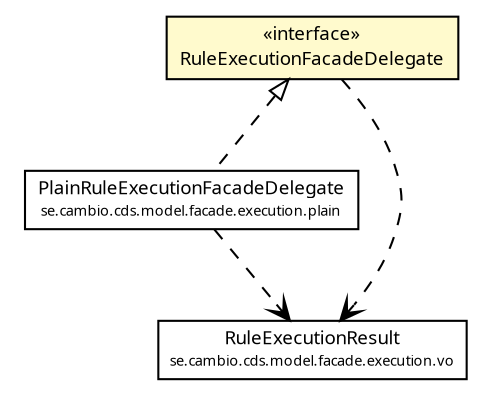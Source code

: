 #!/usr/local/bin/dot
#
# Class diagram 
# Generated by UMLGraph version R5_6 (http://www.umlgraph.org/)
#

digraph G {
	edge [fontname="Trebuchet MS",fontsize=10,labelfontname="Trebuchet MS",labelfontsize=10];
	node [fontname="Trebuchet MS",fontsize=10,shape=plaintext];
	nodesep=0.25;
	ranksep=0.5;
	// se.cambio.cds.model.facade.execution.delegate.RuleExecutionFacadeDelegate
	c289474 [label=<<table title="se.cambio.cds.model.facade.execution.delegate.RuleExecutionFacadeDelegate" border="0" cellborder="1" cellspacing="0" cellpadding="2" port="p" bgcolor="lemonChiffon" href="./RuleExecutionFacadeDelegate.html">
		<tr><td><table border="0" cellspacing="0" cellpadding="1">
<tr><td align="center" balign="center"> &#171;interface&#187; </td></tr>
<tr><td align="center" balign="center"><font face="Trebuchet MS"> RuleExecutionFacadeDelegate </font></td></tr>
		</table></td></tr>
		</table>>, URL="./RuleExecutionFacadeDelegate.html", fontname="Trebuchet MS", fontcolor="black", fontsize=9.0];
	// se.cambio.cds.model.facade.execution.plain.PlainRuleExecutionFacadeDelegate
	c289476 [label=<<table title="se.cambio.cds.model.facade.execution.plain.PlainRuleExecutionFacadeDelegate" border="0" cellborder="1" cellspacing="0" cellpadding="2" port="p" href="../plain/PlainRuleExecutionFacadeDelegate.html">
		<tr><td><table border="0" cellspacing="0" cellpadding="1">
<tr><td align="center" balign="center"><font face="Trebuchet MS"> PlainRuleExecutionFacadeDelegate </font></td></tr>
<tr><td align="center" balign="center"><font face="Trebuchet MS" point-size="7.0"> se.cambio.cds.model.facade.execution.plain </font></td></tr>
		</table></td></tr>
		</table>>, URL="../plain/PlainRuleExecutionFacadeDelegate.html", fontname="Trebuchet MS", fontcolor="black", fontsize=9.0];
	// se.cambio.cds.model.facade.execution.vo.RuleExecutionResult
	c289479 [label=<<table title="se.cambio.cds.model.facade.execution.vo.RuleExecutionResult" border="0" cellborder="1" cellspacing="0" cellpadding="2" port="p" href="../vo/RuleExecutionResult.html">
		<tr><td><table border="0" cellspacing="0" cellpadding="1">
<tr><td align="center" balign="center"><font face="Trebuchet MS"> RuleExecutionResult </font></td></tr>
<tr><td align="center" balign="center"><font face="Trebuchet MS" point-size="7.0"> se.cambio.cds.model.facade.execution.vo </font></td></tr>
		</table></td></tr>
		</table>>, URL="../vo/RuleExecutionResult.html", fontname="Trebuchet MS", fontcolor="black", fontsize=9.0];
	//se.cambio.cds.model.facade.execution.plain.PlainRuleExecutionFacadeDelegate implements se.cambio.cds.model.facade.execution.delegate.RuleExecutionFacadeDelegate
	c289474:p -> c289476:p [dir=back,arrowtail=empty,style=dashed];
	// se.cambio.cds.model.facade.execution.delegate.RuleExecutionFacadeDelegate DEPEND se.cambio.cds.model.facade.execution.vo.RuleExecutionResult
	c289474:p -> c289479:p [taillabel="", label="", headlabel="", fontname="Trebuchet MS", fontcolor="black", fontsize=10.0, color="black", arrowhead=open, style=dashed];
	// se.cambio.cds.model.facade.execution.plain.PlainRuleExecutionFacadeDelegate DEPEND se.cambio.cds.model.facade.execution.vo.RuleExecutionResult
	c289476:p -> c289479:p [taillabel="", label="", headlabel="", fontname="Trebuchet MS", fontcolor="black", fontsize=10.0, color="black", arrowhead=open, style=dashed];
}

